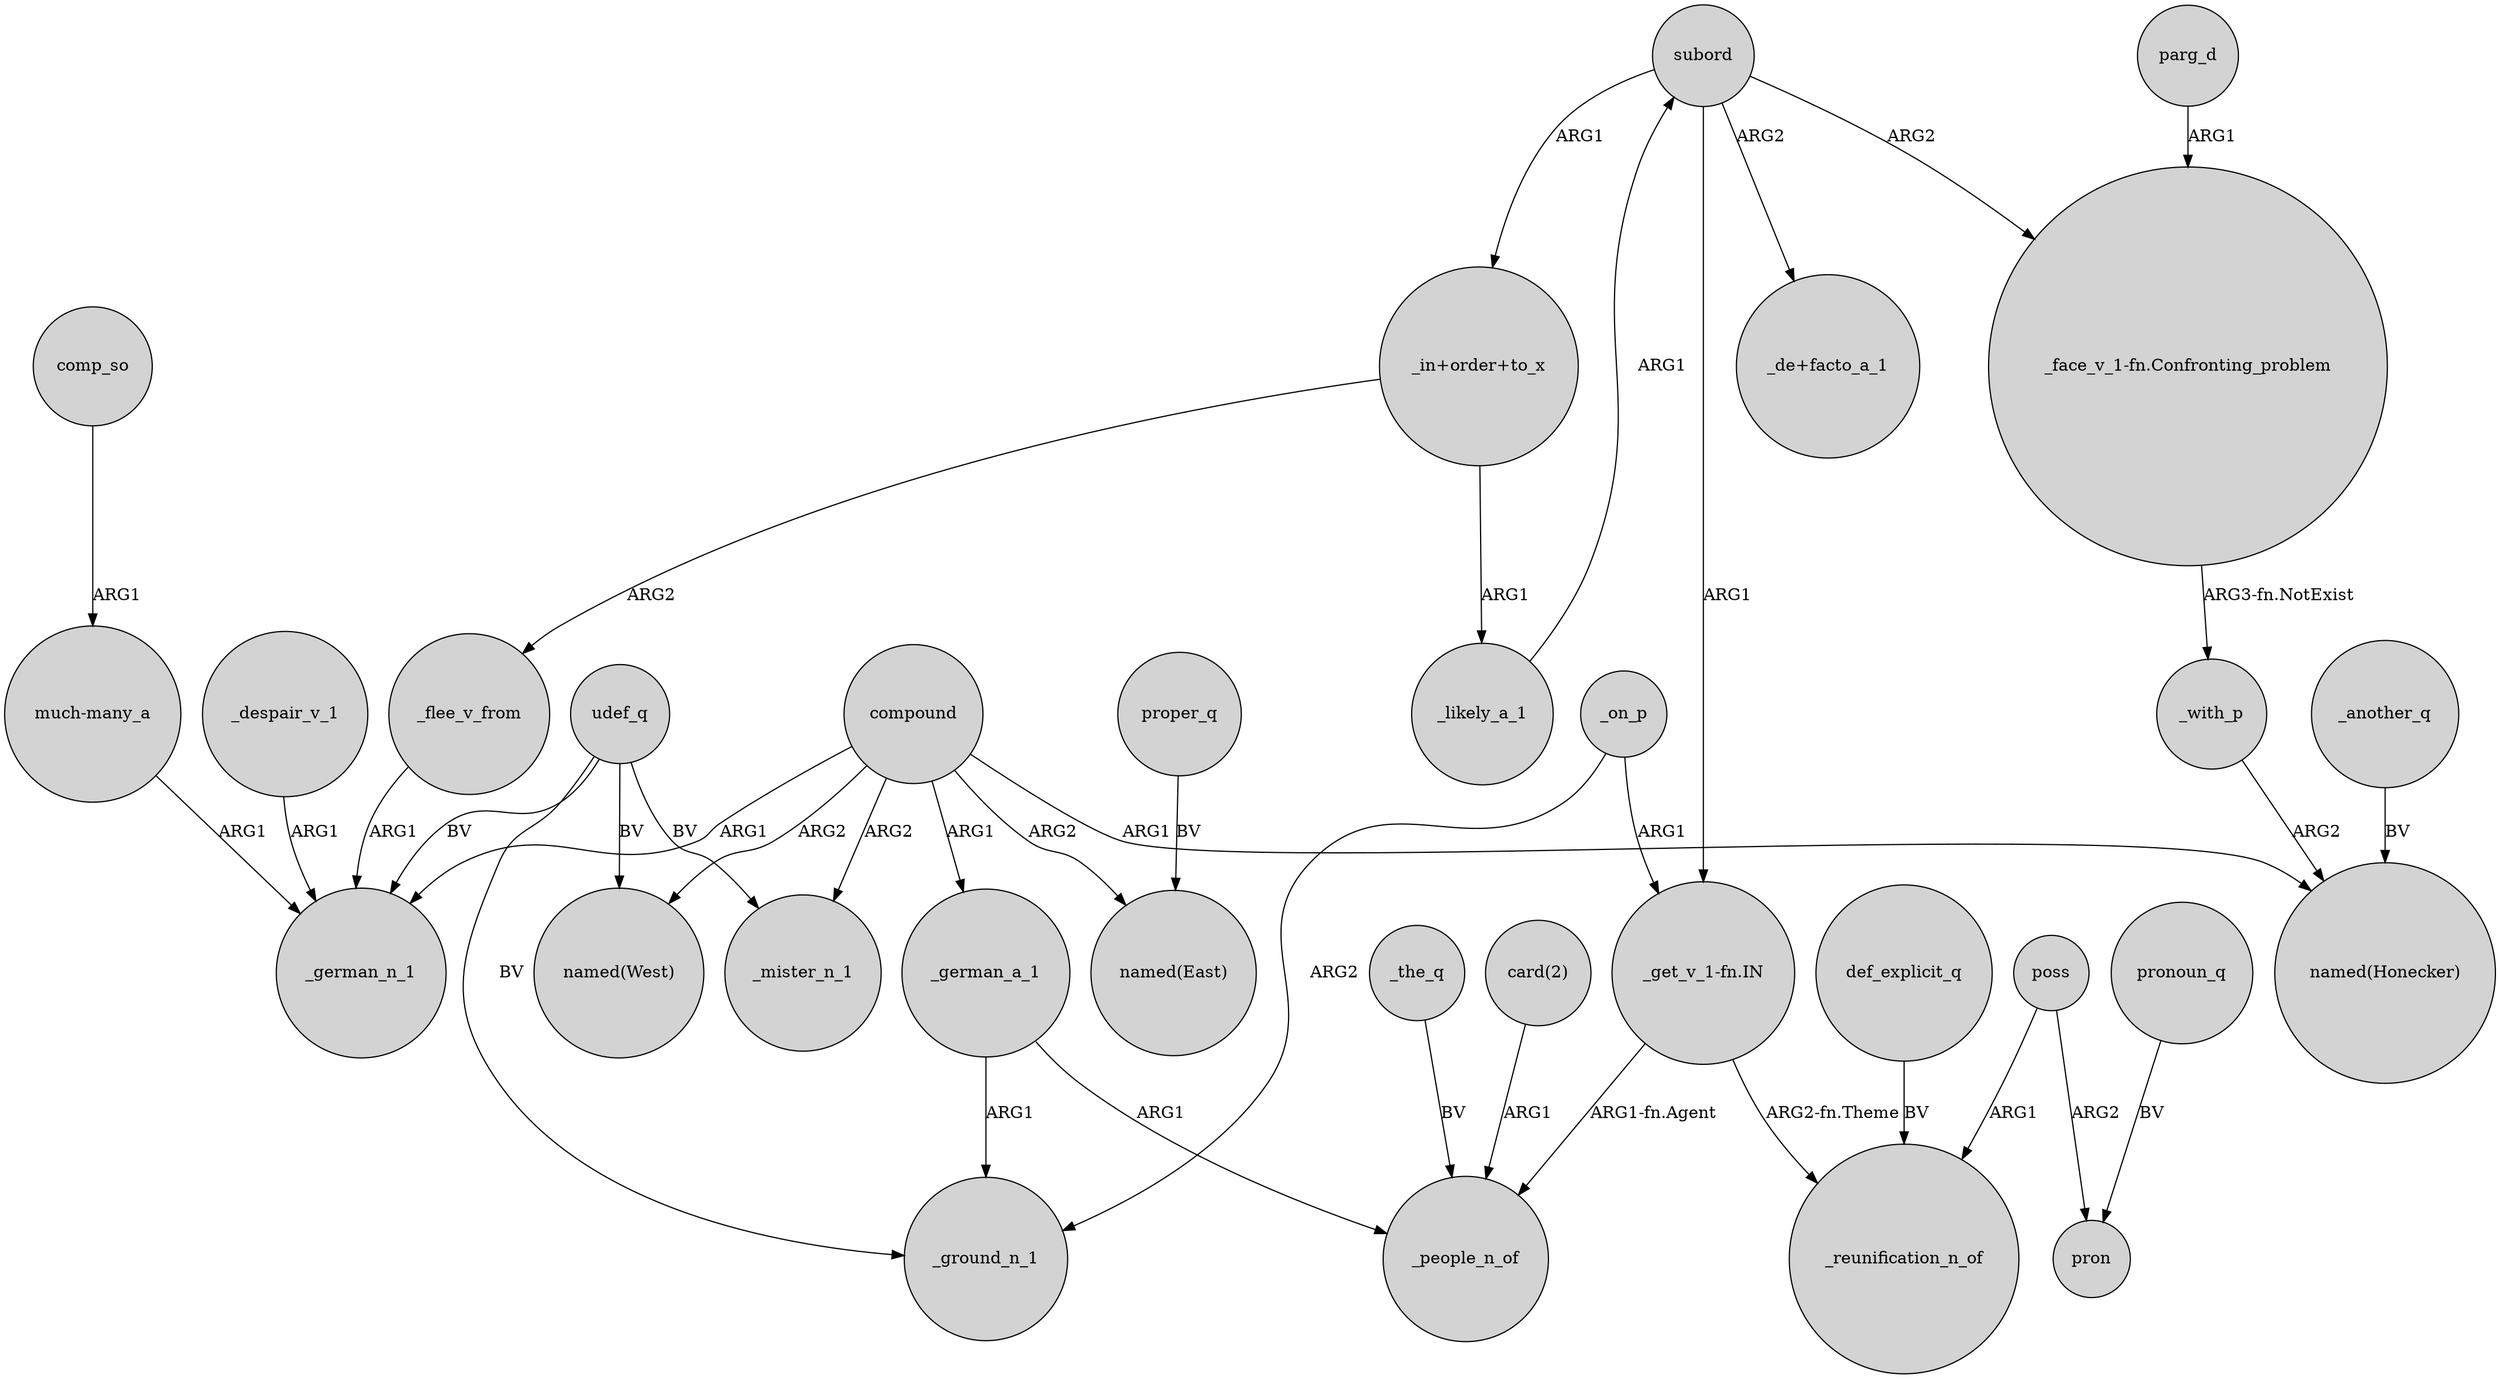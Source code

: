 digraph {
	node [shape=circle style=filled]
	"much-many_a" -> _german_n_1 [label=ARG1]
	subord -> "_get_v_1-fn.IN" [label=ARG1]
	compound -> "named(West)" [label=ARG2]
	_german_a_1 -> _people_n_of [label=ARG1]
	def_explicit_q -> _reunification_n_of [label=BV]
	poss -> pron [label=ARG2]
	subord -> "_in+order+to_x" [label=ARG1]
	udef_q -> _ground_n_1 [label=BV]
	_with_p -> "named(Honecker)" [label=ARG2]
	compound -> _mister_n_1 [label=ARG2]
	udef_q -> _mister_n_1 [label=BV]
	subord -> "_de+facto_a_1" [label=ARG2]
	_despair_v_1 -> _german_n_1 [label=ARG1]
	_german_a_1 -> _ground_n_1 [label=ARG1]
	udef_q -> _german_n_1 [label=BV]
	parg_d -> "_face_v_1-fn.Confronting_problem" [label=ARG1]
	"card(2)" -> _people_n_of [label=ARG1]
	_on_p -> "_get_v_1-fn.IN" [label=ARG1]
	_likely_a_1 -> subord [label=ARG1]
	pronoun_q -> pron [label=BV]
	_flee_v_from -> _german_n_1 [label=ARG1]
	"_in+order+to_x" -> _flee_v_from [label=ARG2]
	"_get_v_1-fn.IN" -> _people_n_of [label="ARG1-fn.Agent"]
	udef_q -> "named(West)" [label=BV]
	subord -> "_face_v_1-fn.Confronting_problem" [label=ARG2]
	compound -> "named(Honecker)" [label=ARG1]
	_on_p -> _ground_n_1 [label=ARG2]
	"_in+order+to_x" -> _likely_a_1 [label=ARG1]
	poss -> _reunification_n_of [label=ARG1]
	"_face_v_1-fn.Confronting_problem" -> _with_p [label="ARG3-fn.NotExist"]
	comp_so -> "much-many_a" [label=ARG1]
	"_get_v_1-fn.IN" -> _reunification_n_of [label="ARG2-fn.Theme"]
	proper_q -> "named(East)" [label=BV]
	_another_q -> "named(Honecker)" [label=BV]
	_the_q -> _people_n_of [label=BV]
	compound -> "named(East)" [label=ARG2]
	compound -> _german_n_1 [label=ARG1]
	compound -> _german_a_1 [label=ARG1]
}
